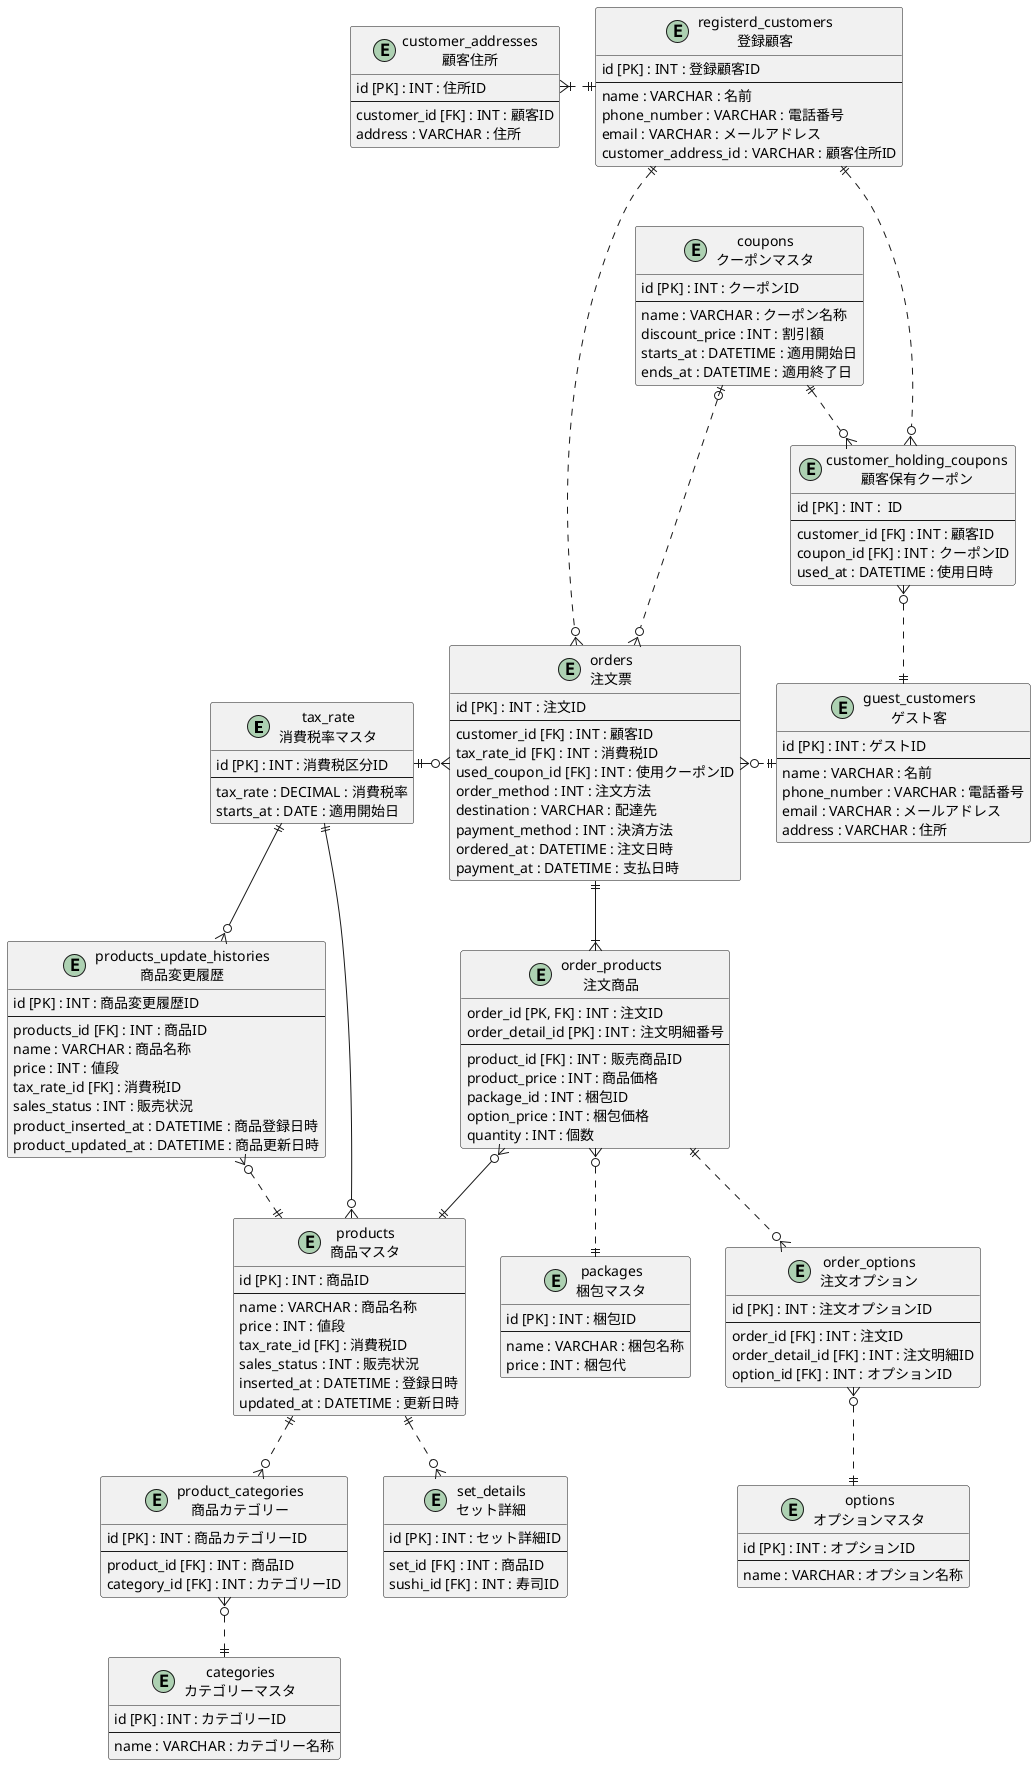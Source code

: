 @startuml dbModeling1
    Entity "tax_rate\n消費税率マスタ" as tax_rate{
        id [PK] : INT : 消費税区分ID
        --
        tax_rate : DECIMAL : 消費税率
        starts_at : DATE : 適用開始日
    }

    Entity "guest_customers\nゲスト客" as f_c {
        id [PK] : INT : ゲストID
        --
        name : VARCHAR : 名前
        phone_number : VARCHAR : 電話番号
        email : VARCHAR : メールアドレス
        address : VARCHAR : 住所
    }

    Entity "customer_addresses\n顧客住所" as c_a{
        id [PK] : INT : 住所ID
        --
        customer_id [FK] : INT : 顧客ID
        address : VARCHAR : 住所 
    }
    
    Entity "registerd_customers\n登録顧客" as r_c{
        id [PK] : INT : 登録顧客ID
        --
        name : VARCHAR : 名前
        phone_number : VARCHAR : 電話番号
        email : VARCHAR : メールアドレス
        customer_address_id : VARCHAR : 顧客住所ID
    }

    Entity "customer_holding_coupons\n顧客保有クーポン" as c_h_c{
        id [PK] : INT :  ID
        --
        customer_id [FK] : INT : 顧客ID
        coupon_id [FK] : INT : クーポンID
        used_at : DATETIME : 使用日時
    }

    Entity "coupons\nクーポンマスタ" as c_m{
        id [PK] : INT : クーポンID
        --
        name : VARCHAR : クーポン名称
        discount_price : INT : 割引額
        starts_at : DATETIME : 適用開始日
        ends_at : DATETIME : 適用終了日
    }

    Entity "orders\n注文票" as orders {
        id [PK] : INT : 注文ID
        --
        customer_id [FK] : INT : 顧客ID
        tax_rate_id [FK] : INT : 消費税ID
        used_coupon_id [FK] : INT : 使用クーポンID
        order_method : INT : 注文方法
        destination : VARCHAR : 配達先
        payment_method : INT : 決済方法
        ordered_at : DATETIME : 注文日時
        payment_at : DATETIME : 支払日時
    }

    Entity "order_products\n注文商品" as order_details {
        order_id [PK, FK] : INT : 注文ID 
        order_detail_id [PK] : INT : 注文明細番号 
        --
        product_id [FK] : INT : 販売商品ID
        product_price : INT : 商品価格
        package_id : INT : 梱包ID 
        option_price : INT : 梱包価格
        quantity : INT : 個数
    }

    Entity "order_options\n注文オプション" as options {
        id [PK] : INT : 注文オプションID
        --
        order_id [FK] : INT : 注文ID
        order_detail_id [FK] : INT : 注文明細ID
        option_id [FK] : INT : オプションID
    }

    Entity "options\nオプションマスタ" as om{
        id [PK] : INT : オプションID
        --
        name : VARCHAR : オプション名称
    }

    Entity "packages\n梱包マスタ" as p_o{
        id [PK] : INT : 梱包ID
        --
        name : VARCHAR : 梱包名称
        price : INT : 梱包代
    }

    Entity "products\n商品マスタ" as s_p{
        id [PK] : INT : 商品ID
        --
        name : VARCHAR : 商品名称
        price : INT : 値段
        tax_rate_id [FK] : 消費税ID
        sales_status : INT : 販売状況
        inserted_at : DATETIME : 登録日時
        updated_at : DATETIME : 更新日時
    }

    Entity "products_update_histories\n商品変更履歴" as p_h {
        id [PK] : INT : 商品変更履歴ID
        --
        products_id [FK] : INT : 商品ID
        name : VARCHAR : 商品名称
        price : INT : 値段
        tax_rate_id [FK] : 消費税ID
        sales_status : INT : 販売状況
        product_inserted_at : DATETIME : 商品登録日時
        product_updated_at : DATETIME : 商品更新日時
    }

    Entity "set_details\nセット詳細" as s_d{
        id [PK] : INT : セット詳細ID
        --
        set_id [FK] : INT : 商品ID
        sushi_id [FK] : INT : 寿司ID
    }

    Entity "categories\nカテゴリーマスタ" as c {
        id [PK] : INT : カテゴリーID
        --
        name : VARCHAR : カテゴリー名称
    }

    Entity "product_categories\n商品カテゴリー" as pc {
        id [PK] : INT : 商品カテゴリーID
        --
        product_id [FK] : INT : 商品ID
        category_id [FK] : INT : カテゴリーID
    }

    orders }o..r..|| f_c
    r_c ||....o{ orders
    orders ||-d-|{ order_details
    orders }o-l-|| tax_rate
    order_details }o--|| s_p
    tax_rate ||--o{ s_p
    tax_rate ||--o{ p_h
    s_p ||..o{ pc
    pc }o..|| c
    s_p ||..o{ s_d
    order_details ||..o{ options
    options }o..|| om
    s_p ||..l..o{ p_h 
    order_details }o..|| p_o
    ' p_o ||..o{ p_o_h
    r_c ||..o{ c_h_c
    c_h_c }o..|| f_c
    c_m ||..o{ c_h_c
    c_m |o..o{orders
    c_a }|.r.|| r_c


    ' * 主キー
    ' + 外部キー
    ' カラム名 : 型 : 説明

    ' 1対０また1
    ' A ||--o| B
    ' 1対1
    ' A ||--|| B
    ' 1対0以上
    ' A ||--o{ B
    ' 1対1以上
    ' A ||--|{ B

@enduml
